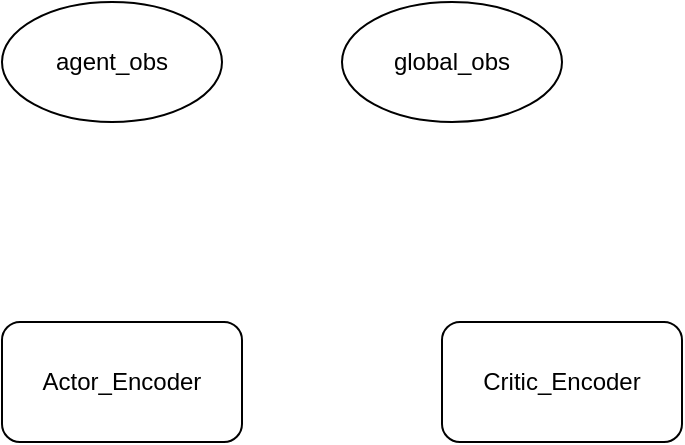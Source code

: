 <mxfile version="21.6.9" type="github">
  <diagram name="第 1 页" id="zlHumGQmKh7d2wTvnxoP">
    <mxGraphModel dx="1050" dy="566" grid="1" gridSize="10" guides="1" tooltips="1" connect="1" arrows="1" fold="1" page="1" pageScale="1" pageWidth="2339" pageHeight="3300" math="0" shadow="0">
      <root>
        <mxCell id="0" />
        <mxCell id="1" parent="0" />
        <mxCell id="aR5EnWADFdQuWk0eKf3q-1" value="Actor_Encoder" style="rounded=1;whiteSpace=wrap;html=1;" vertex="1" parent="1">
          <mxGeometry x="370" y="280" width="120" height="60" as="geometry" />
        </mxCell>
        <mxCell id="aR5EnWADFdQuWk0eKf3q-2" value="agent_obs" style="ellipse;whiteSpace=wrap;html=1;" vertex="1" parent="1">
          <mxGeometry x="370" y="120" width="110" height="60" as="geometry" />
        </mxCell>
        <mxCell id="aR5EnWADFdQuWk0eKf3q-3" value="global_obs" style="ellipse;whiteSpace=wrap;html=1;" vertex="1" parent="1">
          <mxGeometry x="540" y="120" width="110" height="60" as="geometry" />
        </mxCell>
        <mxCell id="aR5EnWADFdQuWk0eKf3q-4" value="Critic_Encoder" style="rounded=1;whiteSpace=wrap;html=1;" vertex="1" parent="1">
          <mxGeometry x="590" y="280" width="120" height="60" as="geometry" />
        </mxCell>
      </root>
    </mxGraphModel>
  </diagram>
</mxfile>

